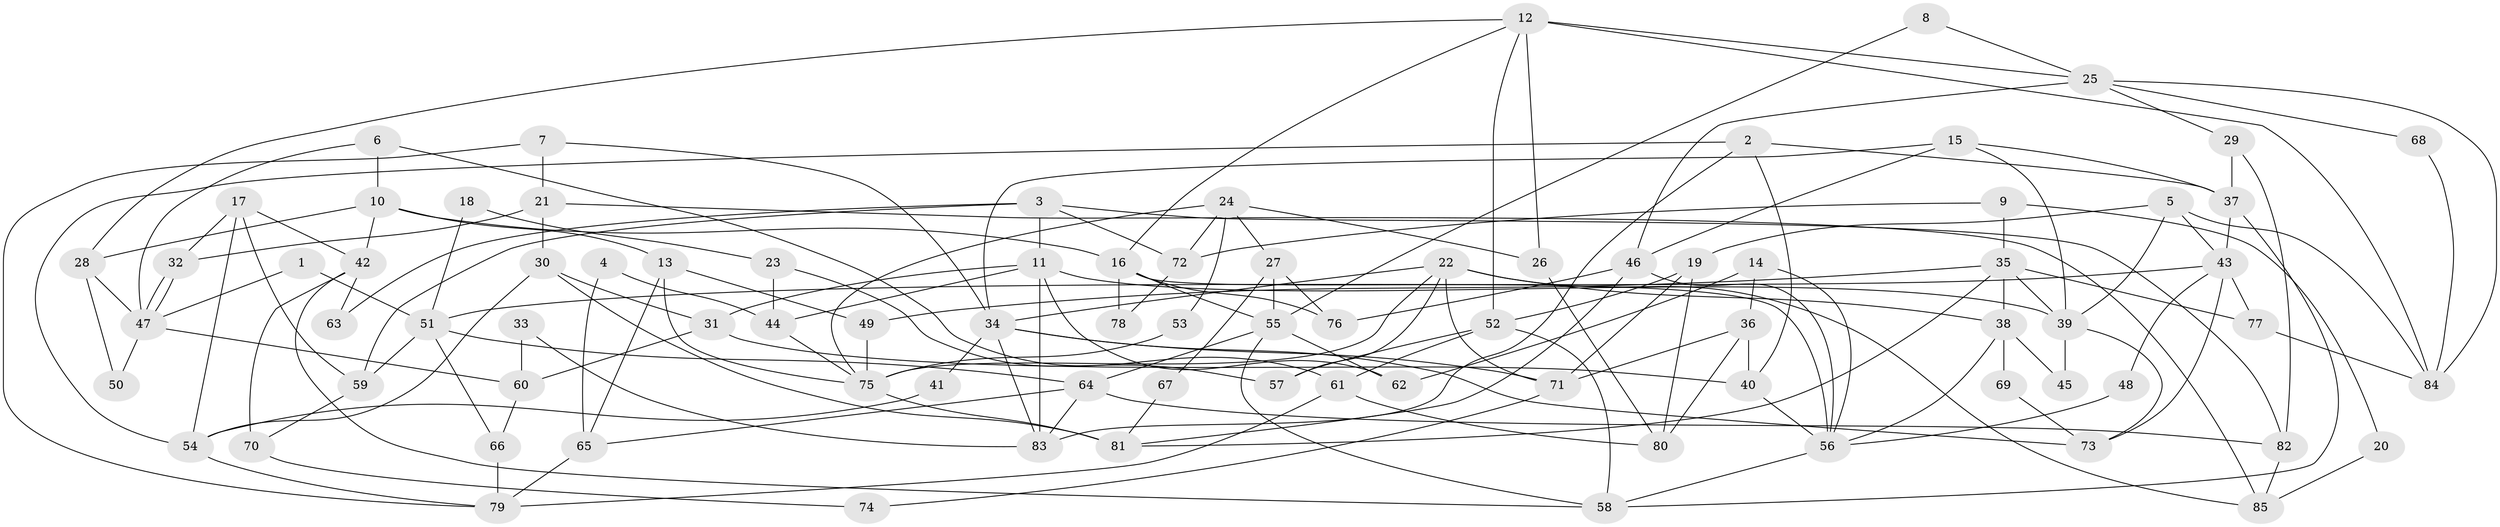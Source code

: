 // coarse degree distribution, {8: 0.11538461538461539, 6: 0.07692307692307693, 9: 0.11538461538461539, 5: 0.11538461538461539, 11: 0.038461538461538464, 17: 0.038461538461538464, 7: 0.15384615384615385, 12: 0.038461538461538464, 4: 0.038461538461538464, 10: 0.038461538461538464, 3: 0.19230769230769232, 1: 0.038461538461538464}
// Generated by graph-tools (version 1.1) at 2025/18/03/04/25 18:18:40]
// undirected, 85 vertices, 170 edges
graph export_dot {
graph [start="1"]
  node [color=gray90,style=filled];
  1;
  2;
  3;
  4;
  5;
  6;
  7;
  8;
  9;
  10;
  11;
  12;
  13;
  14;
  15;
  16;
  17;
  18;
  19;
  20;
  21;
  22;
  23;
  24;
  25;
  26;
  27;
  28;
  29;
  30;
  31;
  32;
  33;
  34;
  35;
  36;
  37;
  38;
  39;
  40;
  41;
  42;
  43;
  44;
  45;
  46;
  47;
  48;
  49;
  50;
  51;
  52;
  53;
  54;
  55;
  56;
  57;
  58;
  59;
  60;
  61;
  62;
  63;
  64;
  65;
  66;
  67;
  68;
  69;
  70;
  71;
  72;
  73;
  74;
  75;
  76;
  77;
  78;
  79;
  80;
  81;
  82;
  83;
  84;
  85;
  1 -- 51;
  1 -- 47;
  2 -- 40;
  2 -- 37;
  2 -- 54;
  2 -- 83;
  3 -- 11;
  3 -- 82;
  3 -- 59;
  3 -- 63;
  3 -- 72;
  4 -- 44;
  4 -- 65;
  5 -- 43;
  5 -- 39;
  5 -- 19;
  5 -- 84;
  6 -- 10;
  6 -- 61;
  6 -- 47;
  7 -- 34;
  7 -- 21;
  7 -- 79;
  8 -- 55;
  8 -- 25;
  9 -- 72;
  9 -- 35;
  9 -- 20;
  10 -- 28;
  10 -- 42;
  10 -- 13;
  10 -- 16;
  11 -- 39;
  11 -- 83;
  11 -- 31;
  11 -- 44;
  11 -- 62;
  12 -- 16;
  12 -- 26;
  12 -- 25;
  12 -- 28;
  12 -- 52;
  12 -- 84;
  13 -- 75;
  13 -- 49;
  13 -- 65;
  14 -- 56;
  14 -- 62;
  14 -- 36;
  15 -- 34;
  15 -- 46;
  15 -- 37;
  15 -- 39;
  16 -- 56;
  16 -- 55;
  16 -- 76;
  16 -- 78;
  17 -- 32;
  17 -- 54;
  17 -- 42;
  17 -- 59;
  18 -- 51;
  18 -- 23;
  19 -- 71;
  19 -- 52;
  19 -- 80;
  20 -- 85;
  21 -- 85;
  21 -- 30;
  21 -- 32;
  22 -- 38;
  22 -- 71;
  22 -- 34;
  22 -- 57;
  22 -- 75;
  22 -- 85;
  23 -- 57;
  23 -- 44;
  24 -- 75;
  24 -- 27;
  24 -- 26;
  24 -- 53;
  24 -- 72;
  25 -- 84;
  25 -- 29;
  25 -- 46;
  25 -- 68;
  26 -- 80;
  27 -- 76;
  27 -- 55;
  27 -- 67;
  28 -- 47;
  28 -- 50;
  29 -- 37;
  29 -- 82;
  30 -- 31;
  30 -- 54;
  30 -- 81;
  31 -- 60;
  31 -- 40;
  32 -- 47;
  32 -- 47;
  33 -- 83;
  33 -- 60;
  34 -- 83;
  34 -- 41;
  34 -- 71;
  34 -- 73;
  35 -- 77;
  35 -- 81;
  35 -- 38;
  35 -- 39;
  35 -- 49;
  36 -- 40;
  36 -- 71;
  36 -- 80;
  37 -- 43;
  37 -- 58;
  38 -- 56;
  38 -- 45;
  38 -- 69;
  39 -- 45;
  39 -- 73;
  40 -- 56;
  41 -- 54;
  42 -- 58;
  42 -- 63;
  42 -- 70;
  43 -- 51;
  43 -- 73;
  43 -- 48;
  43 -- 77;
  44 -- 75;
  46 -- 81;
  46 -- 56;
  46 -- 76;
  47 -- 50;
  47 -- 60;
  48 -- 56;
  49 -- 75;
  51 -- 64;
  51 -- 59;
  51 -- 66;
  52 -- 57;
  52 -- 58;
  52 -- 61;
  53 -- 75;
  54 -- 79;
  55 -- 58;
  55 -- 62;
  55 -- 64;
  56 -- 58;
  59 -- 70;
  60 -- 66;
  61 -- 80;
  61 -- 79;
  64 -- 65;
  64 -- 82;
  64 -- 83;
  65 -- 79;
  66 -- 79;
  67 -- 81;
  68 -- 84;
  69 -- 73;
  70 -- 74;
  71 -- 74;
  72 -- 78;
  75 -- 81;
  77 -- 84;
  82 -- 85;
}
